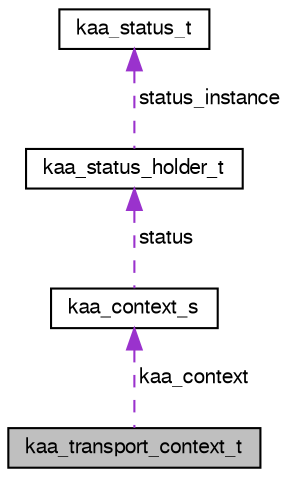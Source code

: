 digraph "kaa_transport_context_t"
{
  bgcolor="transparent";
  edge [fontname="FreeSans",fontsize="10",labelfontname="FreeSans",labelfontsize="10"];
  node [fontname="FreeSans",fontsize="10",shape=record];
  Node1 [label="kaa_transport_context_t",height=0.2,width=0.4,color="black", fillcolor="grey75", style="filled" fontcolor="black"];
  Node2 -> Node1 [dir="back",color="darkorchid3",fontsize="10",style="dashed",label=" kaa_context" ,fontname="FreeSans"];
  Node2 [label="kaa_context_s",height=0.2,width=0.4,color="black",URL="$structkaa__context__s.html"];
  Node3 -> Node2 [dir="back",color="darkorchid3",fontsize="10",style="dashed",label=" status" ,fontname="FreeSans"];
  Node3 [label="kaa_status_holder_t",height=0.2,width=0.4,color="black",URL="$structkaa__status__holder__t.html"];
  Node4 -> Node3 [dir="back",color="darkorchid3",fontsize="10",style="dashed",label=" status_instance" ,fontname="FreeSans"];
  Node4 [label="kaa_status_t",height=0.2,width=0.4,color="black",URL="$structkaa__status__t.html"];
}
